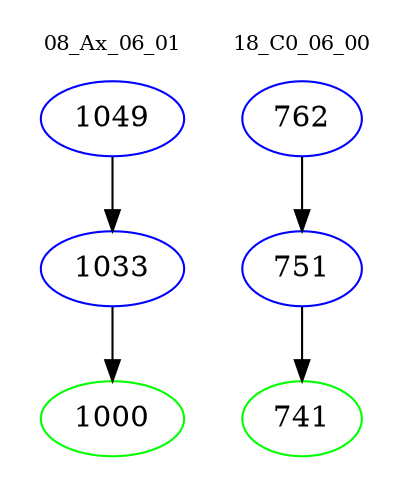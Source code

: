 digraph{
subgraph cluster_0 {
color = white
label = "08_Ax_06_01";
fontsize=10;
T0_1049 [label="1049", color="blue"]
T0_1049 -> T0_1033 [color="black"]
T0_1033 [label="1033", color="blue"]
T0_1033 -> T0_1000 [color="black"]
T0_1000 [label="1000", color="green"]
}
subgraph cluster_1 {
color = white
label = "18_C0_06_00";
fontsize=10;
T1_762 [label="762", color="blue"]
T1_762 -> T1_751 [color="black"]
T1_751 [label="751", color="blue"]
T1_751 -> T1_741 [color="black"]
T1_741 [label="741", color="green"]
}
}
